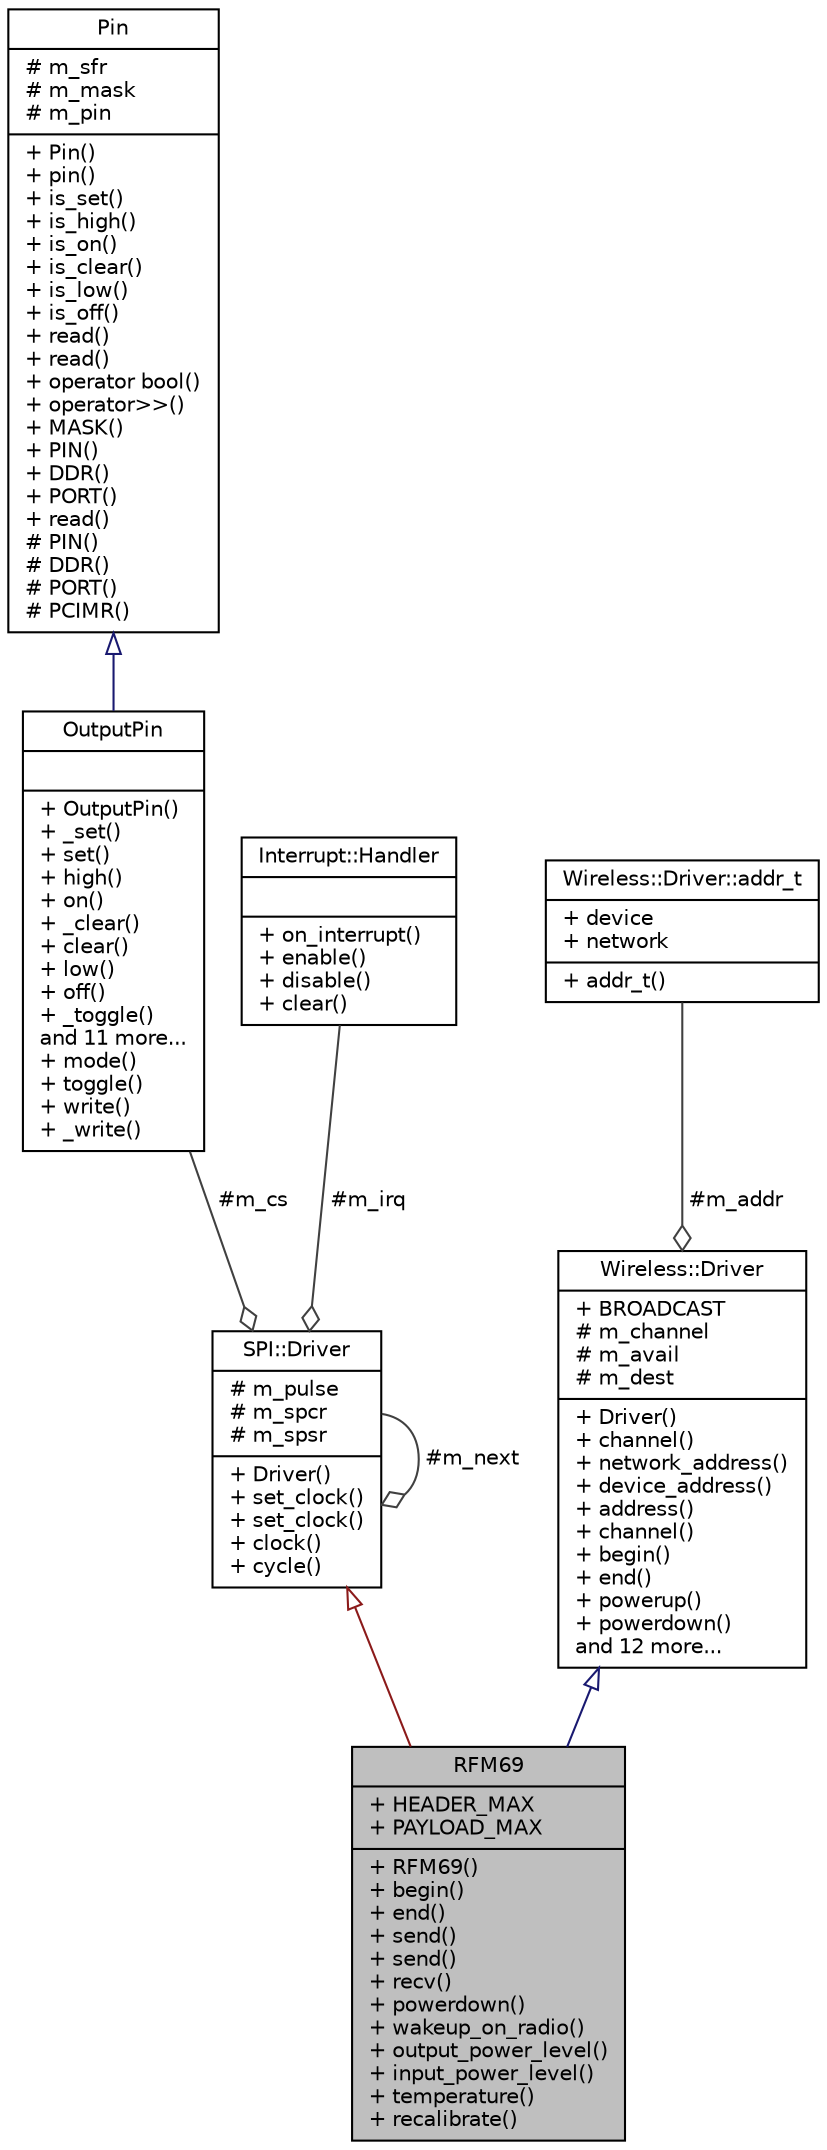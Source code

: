 digraph "RFM69"
{
  edge [fontname="Helvetica",fontsize="10",labelfontname="Helvetica",labelfontsize="10"];
  node [fontname="Helvetica",fontsize="10",shape=record];
  Node1 [label="{RFM69\n|+ HEADER_MAX\l+ PAYLOAD_MAX\l|+ RFM69()\l+ begin()\l+ end()\l+ send()\l+ send()\l+ recv()\l+ powerdown()\l+ wakeup_on_radio()\l+ output_power_level()\l+ input_power_level()\l+ temperature()\l+ recalibrate()\l}",height=0.2,width=0.4,color="black", fillcolor="grey75", style="filled", fontcolor="black"];
  Node2 -> Node1 [dir="back",color="firebrick4",fontsize="10",style="solid",arrowtail="onormal",fontname="Helvetica"];
  Node2 [label="{SPI::Driver\n|# m_pulse\l# m_spcr\l# m_spsr\l|+ Driver()\l+ set_clock()\l+ set_clock()\l+ clock()\l+ cycle()\l}",height=0.2,width=0.4,color="black", fillcolor="white", style="filled",URL="$dc/dd2/classSPI_1_1Driver.html"];
  Node3 -> Node2 [color="grey25",fontsize="10",style="solid",label=" #m_cs" ,arrowhead="odiamond",fontname="Helvetica"];
  Node3 [label="{OutputPin\n||+ OutputPin()\l+ _set()\l+ set()\l+ high()\l+ on()\l+ _clear()\l+ clear()\l+ low()\l+ off()\l+ _toggle()\land 11 more...\l+ mode()\l+ toggle()\l+ write()\l+ _write()\l}",height=0.2,width=0.4,color="black", fillcolor="white", style="filled",URL="$d2/d86/classOutputPin.html"];
  Node4 -> Node3 [dir="back",color="midnightblue",fontsize="10",style="solid",arrowtail="onormal",fontname="Helvetica"];
  Node4 [label="{Pin\n|# m_sfr\l# m_mask\l# m_pin\l|+ Pin()\l+ pin()\l+ is_set()\l+ is_high()\l+ is_on()\l+ is_clear()\l+ is_low()\l+ is_off()\l+ read()\l+ read()\l+ operator bool()\l+ operator\>\>()\l+ MASK()\l+ PIN()\l+ DDR()\l+ PORT()\l+ read()\l# PIN()\l# DDR()\l# PORT()\l# PCIMR()\l}",height=0.2,width=0.4,color="black", fillcolor="white", style="filled",URL="$da/da0/classPin.html"];
  Node2 -> Node2 [color="grey25",fontsize="10",style="solid",label=" #m_next" ,arrowhead="odiamond",fontname="Helvetica"];
  Node5 -> Node2 [color="grey25",fontsize="10",style="solid",label=" #m_irq" ,arrowhead="odiamond",fontname="Helvetica"];
  Node5 [label="{Interrupt::Handler\n||+ on_interrupt()\l+ enable()\l+ disable()\l+ clear()\l}",height=0.2,width=0.4,color="black", fillcolor="white", style="filled",URL="$d9/df8/classInterrupt_1_1Handler.html"];
  Node6 -> Node1 [dir="back",color="midnightblue",fontsize="10",style="solid",arrowtail="onormal",fontname="Helvetica"];
  Node6 [label="{Wireless::Driver\n|+ BROADCAST\l# m_channel\l# m_avail\l# m_dest\l|+ Driver()\l+ channel()\l+ network_address()\l+ device_address()\l+ address()\l+ channel()\l+ begin()\l+ end()\l+ powerup()\l+ powerdown()\land 12 more...\l}",height=0.2,width=0.4,color="black", fillcolor="white", style="filled",URL="$df/d58/classWireless_1_1Driver.html"];
  Node7 -> Node6 [color="grey25",fontsize="10",style="solid",label=" #m_addr" ,arrowhead="odiamond",fontname="Helvetica"];
  Node7 [label="{Wireless::Driver::addr_t\n|+ device\l+ network\l|+ addr_t()\l}",height=0.2,width=0.4,color="black", fillcolor="white", style="filled",URL="$d9/da2/structWireless_1_1Driver_1_1addr__t.html"];
}
